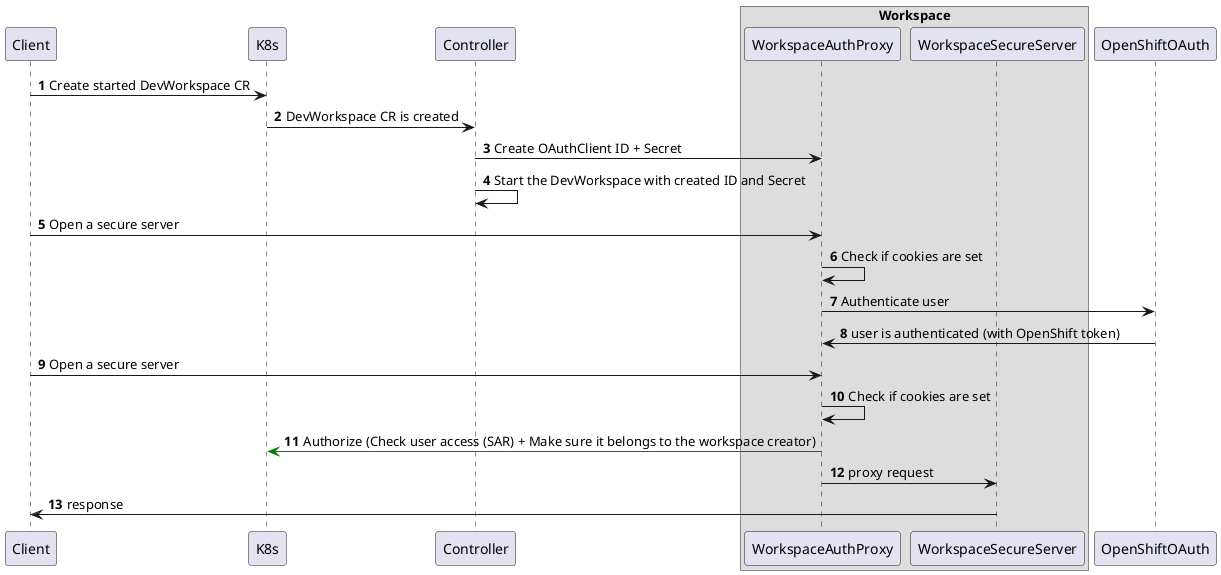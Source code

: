 @startuml

participant Client
participant K8s
participant Controller

box Workspace
participant WorkspaceAuthProxy
participant WorkspaceSecureServer
end box

participant OpenShiftOAuth

autonumber
skinparam SequenceGroupBodyBackgroundColor transparent

Client -> K8s: Create started DevWorkspace CR
K8s -> Controller: DevWorkspace CR is created
Controller -> WorkspaceAuthProxy: Create OAuthClient ID + Secret
Controller -> Controller: Start the DevWorkspace with created ID and Secret

Client -> WorkspaceAuthProxy: Open a secure server
WorkspaceAuthProxy -> WorkspaceAuthProxy: Check if cookies are set

WorkspaceAuthProxy -> OpenShiftOAuth: Authenticate user
OpenShiftOAuth -> WorkspaceAuthProxy: user is authenticated (with OpenShift token)

Client -> WorkspaceAuthProxy: Open a secure server
WorkspaceAuthProxy -> WorkspaceAuthProxy: Check if cookies are set
WorkspaceAuthProxy -[#green]> K8s: Authorize (Check user access (SAR) + Make sure it belongs to the workspace creator)
WorkspaceAuthProxy -> WorkspaceSecureServer: proxy request
WorkspaceSecureServer -> Client: response

@enduml
